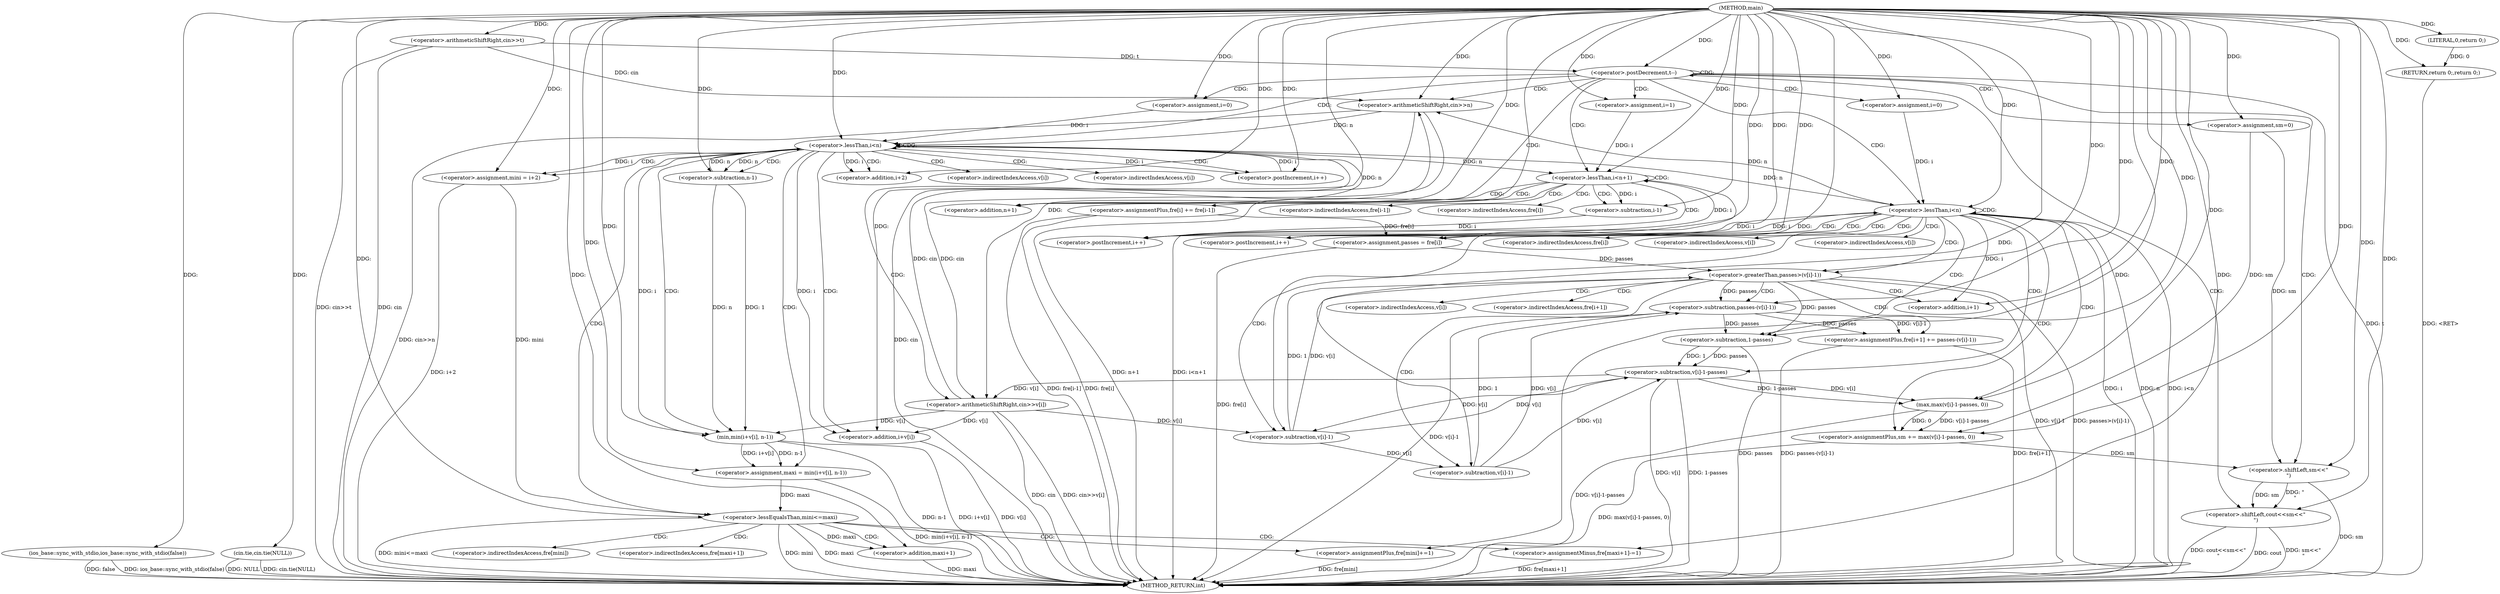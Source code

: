 digraph "main" {  
"1000104" [label = "(METHOD,main)" ]
"1000257" [label = "(METHOD_RETURN,int)" ]
"1000106" [label = "(ios_base::sync_with_stdio,ios_base::sync_with_stdio(false))" ]
"1000108" [label = "(cin.tie,cin.tie(NULL))" ]
"1000111" [label = "(<operator>.arithmeticShiftRight,cin>>t)" ]
"1000255" [label = "(RETURN,return 0;,return 0;)" ]
"1000115" [label = "(<operator>.postDecrement,t--)" ]
"1000256" [label = "(LITERAL,0,return 0;)" ]
"1000119" [label = "(<operator>.arithmeticShiftRight,cin>>n)" ]
"1000197" [label = "(<operator>.assignment,sm=0)" ]
"1000250" [label = "(<operator>.shiftLeft,cout<<sm<<\"\n\")" ]
"1000126" [label = "(<operator>.assignment,i=0)" ]
"1000129" [label = "(<operator>.lessThan,i<n)" ]
"1000132" [label = "(<operator>.postIncrement,i++)" ]
"1000177" [label = "(<operator>.assignment,i=1)" ]
"1000180" [label = "(<operator>.lessThan,i<n+1)" ]
"1000185" [label = "(<operator>.postIncrement,i++)" ]
"1000187" [label = "(<operator>.assignmentPlus,fre[i] += fre[i-1])" ]
"1000202" [label = "(<operator>.assignment,i=0)" ]
"1000205" [label = "(<operator>.lessThan,i<n)" ]
"1000208" [label = "(<operator>.postIncrement,i++)" ]
"1000135" [label = "(<operator>.arithmeticShiftRight,cin>>v[i])" ]
"1000141" [label = "(<operator>.assignment,mini = i+2)" ]
"1000147" [label = "(<operator>.assignment,maxi = min(i+v[i], n-1))" ]
"1000212" [label = "(<operator>.assignment,passes = fre[i])" ]
"1000239" [label = "(<operator>.assignmentPlus,sm += max(v[i]-1-passes, 0))" ]
"1000252" [label = "(<operator>.shiftLeft,sm<<\"\n\")" ]
"1000159" [label = "(<operator>.lessEqualsThan,mini<=maxi)" ]
"1000182" [label = "(<operator>.addition,n+1)" ]
"1000218" [label = "(<operator>.greaterThan,passes>(v[i]-1))" ]
"1000143" [label = "(<operator>.addition,i+2)" ]
"1000149" [label = "(min,min(i+v[i], n-1))" ]
"1000163" [label = "(<operator>.assignmentPlus,fre[mini]+=1)" ]
"1000168" [label = "(<operator>.assignmentMinus,fre[maxi+1]-=1)" ]
"1000193" [label = "(<operator>.subtraction,i-1)" ]
"1000226" [label = "(<operator>.assignmentPlus,fre[i+1] += passes-(v[i]-1))" ]
"1000241" [label = "(max,max(v[i]-1-passes, 0))" ]
"1000150" [label = "(<operator>.addition,i+v[i])" ]
"1000155" [label = "(<operator>.subtraction,n-1)" ]
"1000220" [label = "(<operator>.subtraction,v[i]-1)" ]
"1000242" [label = "(<operator>.subtraction,v[i]-1-passes)" ]
"1000232" [label = "(<operator>.subtraction,passes-(v[i]-1))" ]
"1000246" [label = "(<operator>.subtraction,1-passes)" ]
"1000171" [label = "(<operator>.addition,maxi+1)" ]
"1000229" [label = "(<operator>.addition,i+1)" ]
"1000234" [label = "(<operator>.subtraction,v[i]-1)" ]
"1000188" [label = "(<operator>.indirectIndexAccess,fre[i])" ]
"1000191" [label = "(<operator>.indirectIndexAccess,fre[i-1])" ]
"1000137" [label = "(<operator>.indirectIndexAccess,v[i])" ]
"1000214" [label = "(<operator>.indirectIndexAccess,fre[i])" ]
"1000152" [label = "(<operator>.indirectIndexAccess,v[i])" ]
"1000164" [label = "(<operator>.indirectIndexAccess,fre[mini])" ]
"1000169" [label = "(<operator>.indirectIndexAccess,fre[maxi+1])" ]
"1000221" [label = "(<operator>.indirectIndexAccess,v[i])" ]
"1000227" [label = "(<operator>.indirectIndexAccess,fre[i+1])" ]
"1000243" [label = "(<operator>.indirectIndexAccess,v[i])" ]
"1000235" [label = "(<operator>.indirectIndexAccess,v[i])" ]
  "1000255" -> "1000257"  [ label = "DDG: <RET>"] 
  "1000106" -> "1000257"  [ label = "DDG: ios_base::sync_with_stdio(false)"] 
  "1000108" -> "1000257"  [ label = "DDG: cin.tie(NULL)"] 
  "1000111" -> "1000257"  [ label = "DDG: cin"] 
  "1000111" -> "1000257"  [ label = "DDG: cin>>t"] 
  "1000115" -> "1000257"  [ label = "DDG: t"] 
  "1000119" -> "1000257"  [ label = "DDG: cin"] 
  "1000119" -> "1000257"  [ label = "DDG: cin>>n"] 
  "1000180" -> "1000257"  [ label = "DDG: n+1"] 
  "1000180" -> "1000257"  [ label = "DDG: i<n+1"] 
  "1000205" -> "1000257"  [ label = "DDG: i"] 
  "1000205" -> "1000257"  [ label = "DDG: n"] 
  "1000205" -> "1000257"  [ label = "DDG: i<n"] 
  "1000252" -> "1000257"  [ label = "DDG: sm"] 
  "1000250" -> "1000257"  [ label = "DDG: sm<<\"\n\""] 
  "1000250" -> "1000257"  [ label = "DDG: cout<<sm<<\"\n\""] 
  "1000212" -> "1000257"  [ label = "DDG: fre[i]"] 
  "1000218" -> "1000257"  [ label = "DDG: v[i]-1"] 
  "1000218" -> "1000257"  [ label = "DDG: passes>(v[i]-1)"] 
  "1000226" -> "1000257"  [ label = "DDG: fre[i+1]"] 
  "1000232" -> "1000257"  [ label = "DDG: v[i]-1"] 
  "1000226" -> "1000257"  [ label = "DDG: passes-(v[i]-1)"] 
  "1000242" -> "1000257"  [ label = "DDG: v[i]"] 
  "1000246" -> "1000257"  [ label = "DDG: passes"] 
  "1000242" -> "1000257"  [ label = "DDG: 1-passes"] 
  "1000241" -> "1000257"  [ label = "DDG: v[i]-1-passes"] 
  "1000239" -> "1000257"  [ label = "DDG: max(v[i]-1-passes, 0)"] 
  "1000187" -> "1000257"  [ label = "DDG: fre[i]"] 
  "1000187" -> "1000257"  [ label = "DDG: fre[i-1]"] 
  "1000135" -> "1000257"  [ label = "DDG: cin"] 
  "1000135" -> "1000257"  [ label = "DDG: cin>>v[i]"] 
  "1000141" -> "1000257"  [ label = "DDG: i+2"] 
  "1000150" -> "1000257"  [ label = "DDG: v[i]"] 
  "1000149" -> "1000257"  [ label = "DDG: i+v[i]"] 
  "1000149" -> "1000257"  [ label = "DDG: n-1"] 
  "1000147" -> "1000257"  [ label = "DDG: min(i+v[i], n-1)"] 
  "1000159" -> "1000257"  [ label = "DDG: mini"] 
  "1000159" -> "1000257"  [ label = "DDG: maxi"] 
  "1000159" -> "1000257"  [ label = "DDG: mini<=maxi"] 
  "1000163" -> "1000257"  [ label = "DDG: fre[mini]"] 
  "1000171" -> "1000257"  [ label = "DDG: maxi"] 
  "1000168" -> "1000257"  [ label = "DDG: fre[maxi+1]"] 
  "1000250" -> "1000257"  [ label = "DDG: cout"] 
  "1000108" -> "1000257"  [ label = "DDG: NULL"] 
  "1000106" -> "1000257"  [ label = "DDG: false"] 
  "1000256" -> "1000255"  [ label = "DDG: 0"] 
  "1000104" -> "1000255"  [ label = "DDG: "] 
  "1000104" -> "1000106"  [ label = "DDG: "] 
  "1000104" -> "1000108"  [ label = "DDG: "] 
  "1000104" -> "1000111"  [ label = "DDG: "] 
  "1000104" -> "1000256"  [ label = "DDG: "] 
  "1000111" -> "1000115"  [ label = "DDG: t"] 
  "1000104" -> "1000115"  [ label = "DDG: "] 
  "1000104" -> "1000197"  [ label = "DDG: "] 
  "1000111" -> "1000119"  [ label = "DDG: cin"] 
  "1000135" -> "1000119"  [ label = "DDG: cin"] 
  "1000104" -> "1000119"  [ label = "DDG: "] 
  "1000205" -> "1000119"  [ label = "DDG: n"] 
  "1000104" -> "1000126"  [ label = "DDG: "] 
  "1000104" -> "1000177"  [ label = "DDG: "] 
  "1000104" -> "1000202"  [ label = "DDG: "] 
  "1000104" -> "1000250"  [ label = "DDG: "] 
  "1000252" -> "1000250"  [ label = "DDG: \"\n\""] 
  "1000252" -> "1000250"  [ label = "DDG: sm"] 
  "1000126" -> "1000129"  [ label = "DDG: i"] 
  "1000132" -> "1000129"  [ label = "DDG: i"] 
  "1000104" -> "1000129"  [ label = "DDG: "] 
  "1000119" -> "1000129"  [ label = "DDG: n"] 
  "1000155" -> "1000129"  [ label = "DDG: n"] 
  "1000104" -> "1000132"  [ label = "DDG: "] 
  "1000129" -> "1000132"  [ label = "DDG: i"] 
  "1000104" -> "1000141"  [ label = "DDG: "] 
  "1000129" -> "1000141"  [ label = "DDG: i"] 
  "1000149" -> "1000147"  [ label = "DDG: n-1"] 
  "1000149" -> "1000147"  [ label = "DDG: i+v[i]"] 
  "1000177" -> "1000180"  [ label = "DDG: i"] 
  "1000185" -> "1000180"  [ label = "DDG: i"] 
  "1000104" -> "1000180"  [ label = "DDG: "] 
  "1000129" -> "1000180"  [ label = "DDG: n"] 
  "1000193" -> "1000185"  [ label = "DDG: i"] 
  "1000104" -> "1000185"  [ label = "DDG: "] 
  "1000202" -> "1000205"  [ label = "DDG: i"] 
  "1000208" -> "1000205"  [ label = "DDG: i"] 
  "1000104" -> "1000205"  [ label = "DDG: "] 
  "1000129" -> "1000205"  [ label = "DDG: n"] 
  "1000205" -> "1000208"  [ label = "DDG: i"] 
  "1000104" -> "1000208"  [ label = "DDG: "] 
  "1000187" -> "1000212"  [ label = "DDG: fre[i]"] 
  "1000241" -> "1000239"  [ label = "DDG: v[i]-1-passes"] 
  "1000241" -> "1000239"  [ label = "DDG: 0"] 
  "1000197" -> "1000252"  [ label = "DDG: sm"] 
  "1000239" -> "1000252"  [ label = "DDG: sm"] 
  "1000104" -> "1000252"  [ label = "DDG: "] 
  "1000119" -> "1000135"  [ label = "DDG: cin"] 
  "1000104" -> "1000135"  [ label = "DDG: "] 
  "1000242" -> "1000135"  [ label = "DDG: v[i]"] 
  "1000104" -> "1000147"  [ label = "DDG: "] 
  "1000129" -> "1000182"  [ label = "DDG: n"] 
  "1000104" -> "1000182"  [ label = "DDG: "] 
  "1000104" -> "1000212"  [ label = "DDG: "] 
  "1000197" -> "1000239"  [ label = "DDG: sm"] 
  "1000104" -> "1000239"  [ label = "DDG: "] 
  "1000129" -> "1000143"  [ label = "DDG: i"] 
  "1000104" -> "1000143"  [ label = "DDG: "] 
  "1000104" -> "1000149"  [ label = "DDG: "] 
  "1000129" -> "1000149"  [ label = "DDG: i"] 
  "1000135" -> "1000149"  [ label = "DDG: v[i]"] 
  "1000155" -> "1000149"  [ label = "DDG: n"] 
  "1000155" -> "1000149"  [ label = "DDG: 1"] 
  "1000141" -> "1000159"  [ label = "DDG: mini"] 
  "1000104" -> "1000159"  [ label = "DDG: "] 
  "1000147" -> "1000159"  [ label = "DDG: maxi"] 
  "1000104" -> "1000163"  [ label = "DDG: "] 
  "1000104" -> "1000168"  [ label = "DDG: "] 
  "1000180" -> "1000193"  [ label = "DDG: i"] 
  "1000104" -> "1000193"  [ label = "DDG: "] 
  "1000212" -> "1000218"  [ label = "DDG: passes"] 
  "1000104" -> "1000218"  [ label = "DDG: "] 
  "1000220" -> "1000218"  [ label = "DDG: 1"] 
  "1000220" -> "1000218"  [ label = "DDG: v[i]"] 
  "1000232" -> "1000226"  [ label = "DDG: v[i]-1"] 
  "1000232" -> "1000226"  [ label = "DDG: passes"] 
  "1000242" -> "1000241"  [ label = "DDG: v[i]"] 
  "1000242" -> "1000241"  [ label = "DDG: 1-passes"] 
  "1000104" -> "1000241"  [ label = "DDG: "] 
  "1000104" -> "1000150"  [ label = "DDG: "] 
  "1000129" -> "1000150"  [ label = "DDG: i"] 
  "1000135" -> "1000150"  [ label = "DDG: v[i]"] 
  "1000129" -> "1000155"  [ label = "DDG: n"] 
  "1000104" -> "1000155"  [ label = "DDG: "] 
  "1000242" -> "1000220"  [ label = "DDG: v[i]"] 
  "1000135" -> "1000220"  [ label = "DDG: v[i]"] 
  "1000104" -> "1000220"  [ label = "DDG: "] 
  "1000220" -> "1000242"  [ label = "DDG: v[i]"] 
  "1000234" -> "1000242"  [ label = "DDG: v[i]"] 
  "1000246" -> "1000242"  [ label = "DDG: 1"] 
  "1000246" -> "1000242"  [ label = "DDG: passes"] 
  "1000218" -> "1000232"  [ label = "DDG: passes"] 
  "1000104" -> "1000232"  [ label = "DDG: "] 
  "1000234" -> "1000232"  [ label = "DDG: v[i]"] 
  "1000234" -> "1000232"  [ label = "DDG: 1"] 
  "1000104" -> "1000246"  [ label = "DDG: "] 
  "1000218" -> "1000246"  [ label = "DDG: passes"] 
  "1000232" -> "1000246"  [ label = "DDG: passes"] 
  "1000159" -> "1000171"  [ label = "DDG: maxi"] 
  "1000104" -> "1000171"  [ label = "DDG: "] 
  "1000205" -> "1000229"  [ label = "DDG: i"] 
  "1000104" -> "1000229"  [ label = "DDG: "] 
  "1000220" -> "1000234"  [ label = "DDG: v[i]"] 
  "1000104" -> "1000234"  [ label = "DDG: "] 
  "1000115" -> "1000182"  [ label = "CDG: "] 
  "1000115" -> "1000197"  [ label = "CDG: "] 
  "1000115" -> "1000180"  [ label = "CDG: "] 
  "1000115" -> "1000250"  [ label = "CDG: "] 
  "1000115" -> "1000126"  [ label = "CDG: "] 
  "1000115" -> "1000119"  [ label = "CDG: "] 
  "1000115" -> "1000252"  [ label = "CDG: "] 
  "1000115" -> "1000205"  [ label = "CDG: "] 
  "1000115" -> "1000202"  [ label = "CDG: "] 
  "1000115" -> "1000129"  [ label = "CDG: "] 
  "1000115" -> "1000177"  [ label = "CDG: "] 
  "1000115" -> "1000115"  [ label = "CDG: "] 
  "1000129" -> "1000141"  [ label = "CDG: "] 
  "1000129" -> "1000150"  [ label = "CDG: "] 
  "1000129" -> "1000149"  [ label = "CDG: "] 
  "1000129" -> "1000132"  [ label = "CDG: "] 
  "1000129" -> "1000152"  [ label = "CDG: "] 
  "1000129" -> "1000135"  [ label = "CDG: "] 
  "1000129" -> "1000143"  [ label = "CDG: "] 
  "1000129" -> "1000159"  [ label = "CDG: "] 
  "1000129" -> "1000155"  [ label = "CDG: "] 
  "1000129" -> "1000137"  [ label = "CDG: "] 
  "1000129" -> "1000129"  [ label = "CDG: "] 
  "1000129" -> "1000147"  [ label = "CDG: "] 
  "1000180" -> "1000191"  [ label = "CDG: "] 
  "1000180" -> "1000182"  [ label = "CDG: "] 
  "1000180" -> "1000180"  [ label = "CDG: "] 
  "1000180" -> "1000188"  [ label = "CDG: "] 
  "1000180" -> "1000187"  [ label = "CDG: "] 
  "1000180" -> "1000185"  [ label = "CDG: "] 
  "1000180" -> "1000193"  [ label = "CDG: "] 
  "1000205" -> "1000221"  [ label = "CDG: "] 
  "1000205" -> "1000208"  [ label = "CDG: "] 
  "1000205" -> "1000243"  [ label = "CDG: "] 
  "1000205" -> "1000242"  [ label = "CDG: "] 
  "1000205" -> "1000220"  [ label = "CDG: "] 
  "1000205" -> "1000214"  [ label = "CDG: "] 
  "1000205" -> "1000239"  [ label = "CDG: "] 
  "1000205" -> "1000246"  [ label = "CDG: "] 
  "1000205" -> "1000212"  [ label = "CDG: "] 
  "1000205" -> "1000205"  [ label = "CDG: "] 
  "1000205" -> "1000218"  [ label = "CDG: "] 
  "1000205" -> "1000241"  [ label = "CDG: "] 
  "1000159" -> "1000164"  [ label = "CDG: "] 
  "1000159" -> "1000169"  [ label = "CDG: "] 
  "1000159" -> "1000163"  [ label = "CDG: "] 
  "1000159" -> "1000168"  [ label = "CDG: "] 
  "1000159" -> "1000171"  [ label = "CDG: "] 
  "1000218" -> "1000227"  [ label = "CDG: "] 
  "1000218" -> "1000235"  [ label = "CDG: "] 
  "1000218" -> "1000226"  [ label = "CDG: "] 
  "1000218" -> "1000232"  [ label = "CDG: "] 
  "1000218" -> "1000229"  [ label = "CDG: "] 
  "1000218" -> "1000234"  [ label = "CDG: "] 
}
